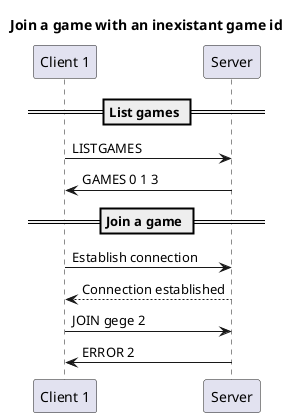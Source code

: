 @startuml joinInexistantGameId

title Join a game with an inexistant game id

participant "Client 1" as Client1
participant "Server" as Server

== List games ==
Client1->Server: LISTGAMES
Server->Client1: GAMES 0 1 3

== Join a game ==
Client1->Server: Establish connection
Server-->Client1: Connection established
Client1->Server: JOIN gege 2
Server->Client1: ERROR 2

@enduml
